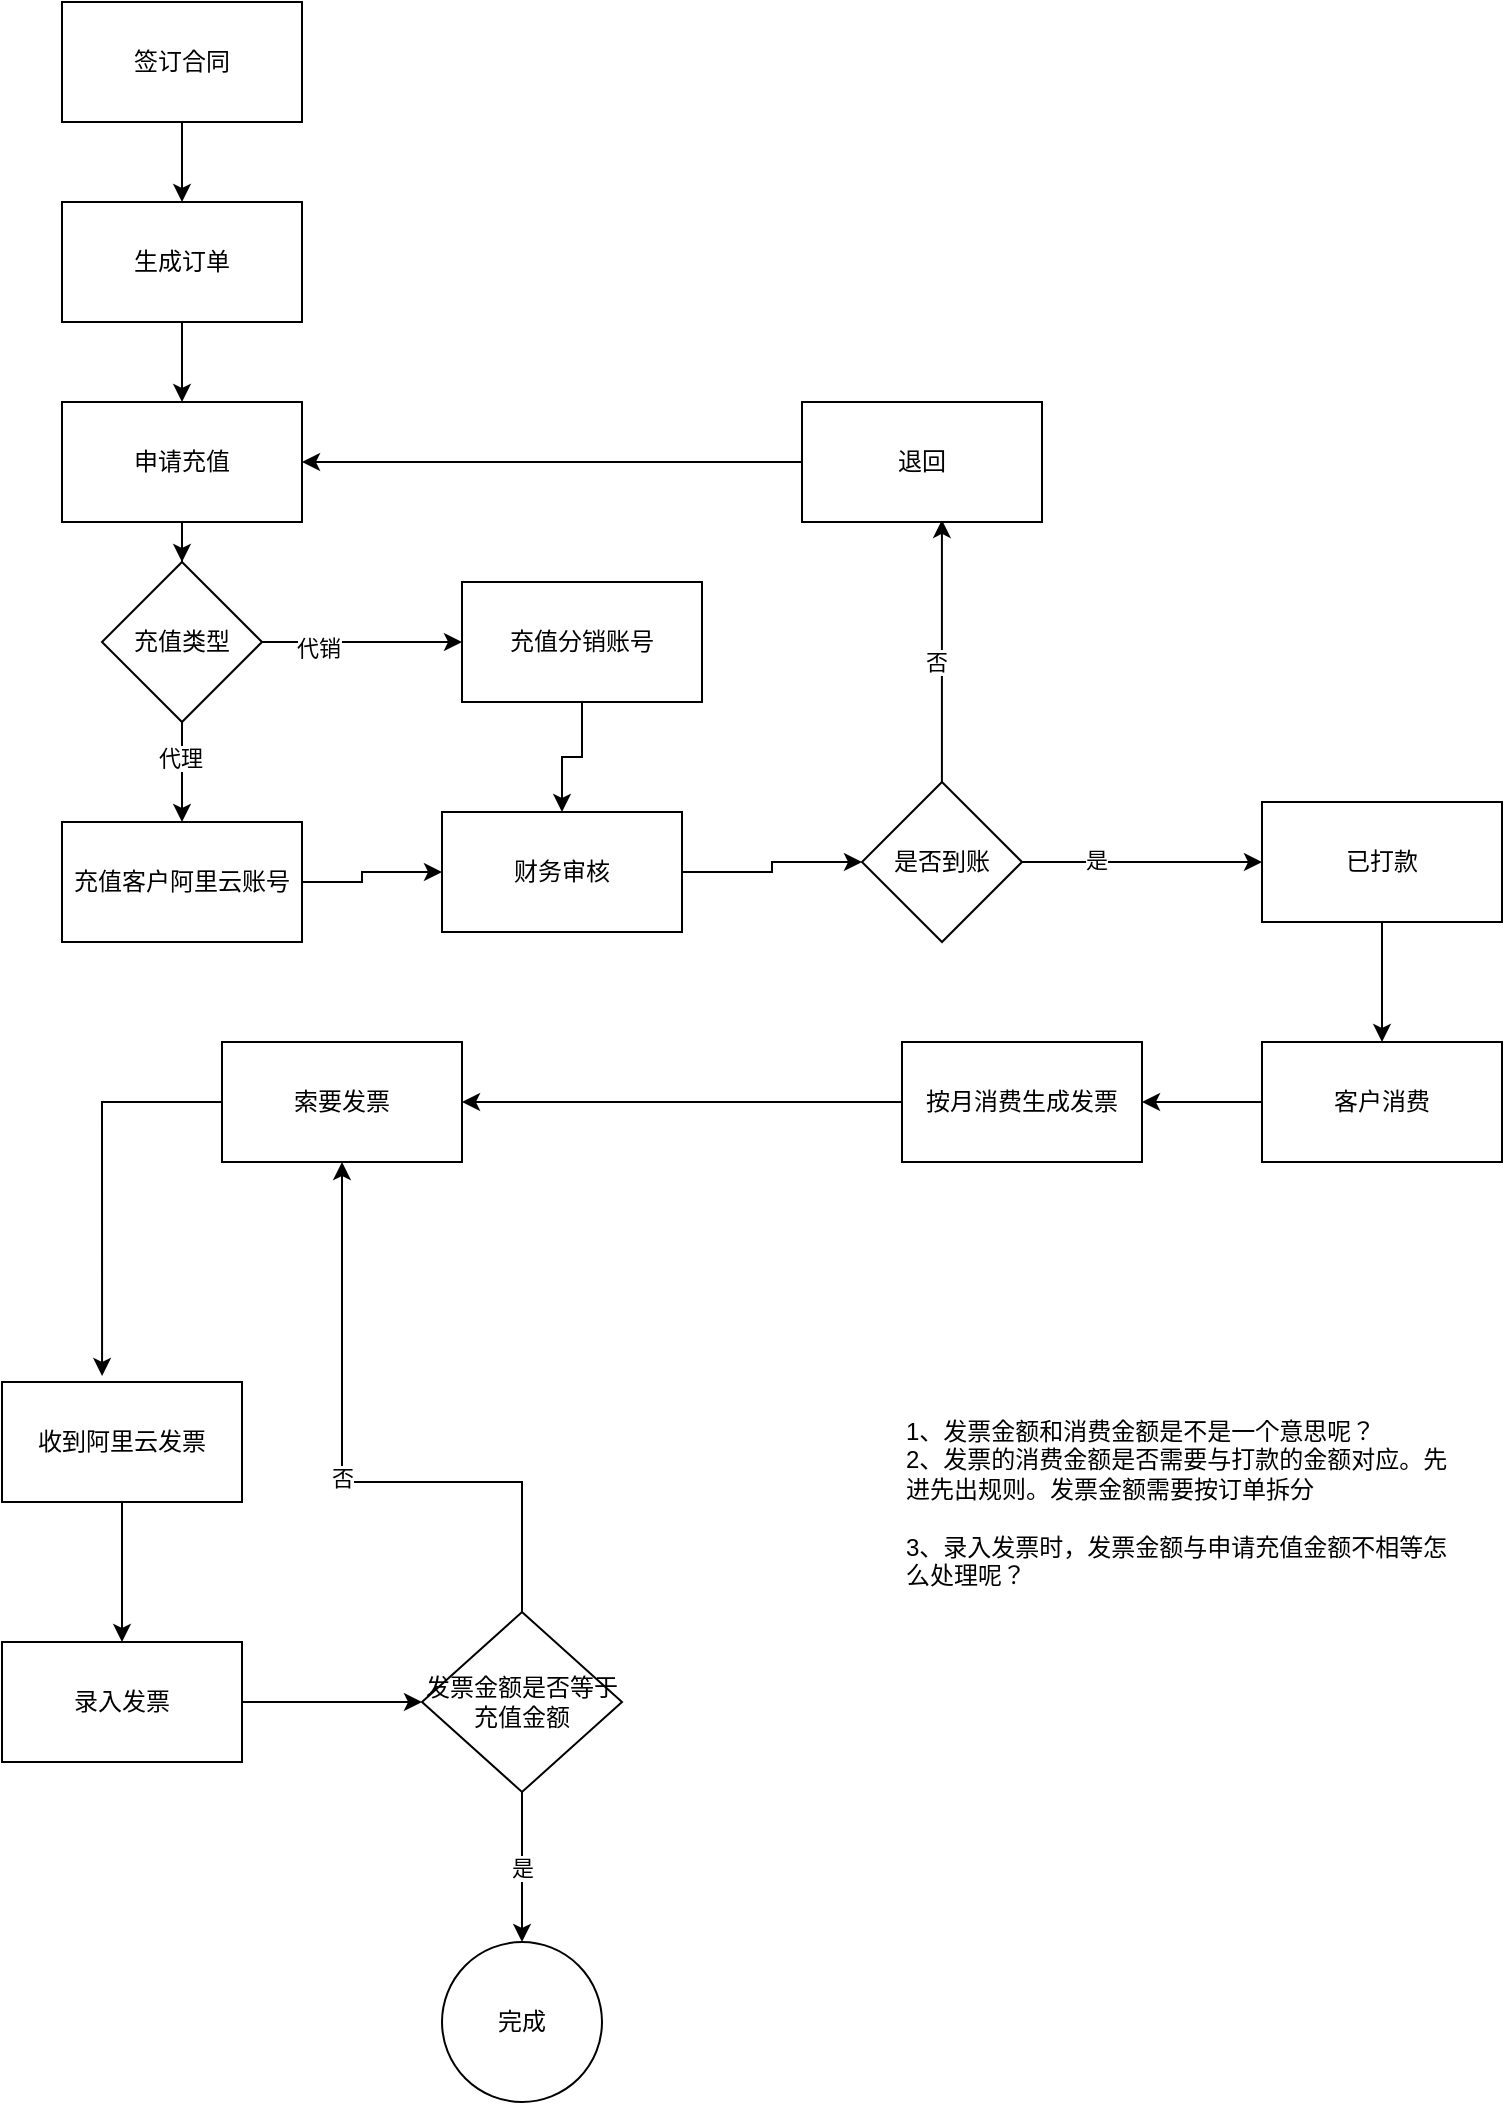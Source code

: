 <mxfile version="14.2.6" type="github">
  <diagram id="roFFfxDUJYIJc8eop7bz" name="Page-1">
    <mxGraphModel dx="1186" dy="617" grid="1" gridSize="10" guides="1" tooltips="1" connect="1" arrows="1" fold="1" page="1" pageScale="1" pageWidth="827" pageHeight="1169" math="0" shadow="0">
      <root>
        <mxCell id="0" />
        <mxCell id="1" parent="0" />
        <mxCell id="rOA4uBclnJZB5DrJUqV7-26" style="edgeStyle=orthogonalEdgeStyle;rounded=0;orthogonalLoop=1;jettySize=auto;html=1;exitX=0.5;exitY=1;exitDx=0;exitDy=0;entryX=0.5;entryY=0;entryDx=0;entryDy=0;" edge="1" parent="1" source="K8Je6sUpNGUMb3yso3Zy-1" target="K8Je6sUpNGUMb3yso3Zy-2">
          <mxGeometry relative="1" as="geometry" />
        </mxCell>
        <mxCell id="K8Je6sUpNGUMb3yso3Zy-1" value="签订合同" style="rounded=0;whiteSpace=wrap;html=1;" parent="1" vertex="1">
          <mxGeometry x="70" y="20" width="120" height="60" as="geometry" />
        </mxCell>
        <mxCell id="rOA4uBclnJZB5DrJUqV7-28" style="edgeStyle=orthogonalEdgeStyle;rounded=0;orthogonalLoop=1;jettySize=auto;html=1;exitX=0.5;exitY=1;exitDx=0;exitDy=0;entryX=0.5;entryY=0;entryDx=0;entryDy=0;" edge="1" parent="1" source="K8Je6sUpNGUMb3yso3Zy-2" target="K8Je6sUpNGUMb3yso3Zy-3">
          <mxGeometry relative="1" as="geometry" />
        </mxCell>
        <mxCell id="K8Je6sUpNGUMb3yso3Zy-2" value="生成订单" style="rounded=0;whiteSpace=wrap;html=1;" parent="1" vertex="1">
          <mxGeometry x="70" y="120" width="120" height="60" as="geometry" />
        </mxCell>
        <mxCell id="rOA4uBclnJZB5DrJUqV7-29" value="" style="edgeStyle=orthogonalEdgeStyle;rounded=0;orthogonalLoop=1;jettySize=auto;html=1;" edge="1" parent="1" source="K8Je6sUpNGUMb3yso3Zy-3" target="rOA4uBclnJZB5DrJUqV7-3">
          <mxGeometry relative="1" as="geometry" />
        </mxCell>
        <mxCell id="K8Je6sUpNGUMb3yso3Zy-3" value="申请充值" style="rounded=0;whiteSpace=wrap;html=1;" parent="1" vertex="1">
          <mxGeometry x="70" y="220" width="120" height="60" as="geometry" />
        </mxCell>
        <mxCell id="rOA4uBclnJZB5DrJUqV7-18" style="edgeStyle=orthogonalEdgeStyle;rounded=0;orthogonalLoop=1;jettySize=auto;html=1;exitX=0.5;exitY=1;exitDx=0;exitDy=0;entryX=0;entryY=0.5;entryDx=0;entryDy=0;" edge="1" parent="1" source="K8Je6sUpNGUMb3yso3Zy-4" target="K8Je6sUpNGUMb3yso3Zy-5">
          <mxGeometry relative="1" as="geometry">
            <Array as="points">
              <mxPoint x="320" y="455" />
              <mxPoint x="425" y="455" />
              <mxPoint x="425" y="450" />
            </Array>
          </mxGeometry>
        </mxCell>
        <mxCell id="K8Je6sUpNGUMb3yso3Zy-4" value="财务审核" style="rounded=0;whiteSpace=wrap;html=1;" parent="1" vertex="1">
          <mxGeometry x="260" y="425" width="120" height="60" as="geometry" />
        </mxCell>
        <mxCell id="rOA4uBclnJZB5DrJUqV7-20" style="edgeStyle=orthogonalEdgeStyle;rounded=0;orthogonalLoop=1;jettySize=auto;html=1;exitX=1;exitY=0.5;exitDx=0;exitDy=0;entryX=0;entryY=0.5;entryDx=0;entryDy=0;" edge="1" parent="1" source="K8Je6sUpNGUMb3yso3Zy-5" target="K8Je6sUpNGUMb3yso3Zy-6">
          <mxGeometry relative="1" as="geometry">
            <Array as="points" />
          </mxGeometry>
        </mxCell>
        <mxCell id="rOA4uBclnJZB5DrJUqV7-21" value="是" style="edgeLabel;html=1;align=center;verticalAlign=middle;resizable=0;points=[];" vertex="1" connectable="0" parent="rOA4uBclnJZB5DrJUqV7-20">
          <mxGeometry x="-0.391" y="1" relative="1" as="geometry">
            <mxPoint as="offset" />
          </mxGeometry>
        </mxCell>
        <mxCell id="rOA4uBclnJZB5DrJUqV7-39" style="edgeStyle=orthogonalEdgeStyle;rounded=0;orthogonalLoop=1;jettySize=auto;html=1;entryX=0.583;entryY=0.983;entryDx=0;entryDy=0;entryPerimeter=0;" edge="1" parent="1" source="K8Je6sUpNGUMb3yso3Zy-5" target="rOA4uBclnJZB5DrJUqV7-1">
          <mxGeometry relative="1" as="geometry" />
        </mxCell>
        <mxCell id="rOA4uBclnJZB5DrJUqV7-40" value="否" style="edgeLabel;html=1;align=center;verticalAlign=middle;resizable=0;points=[];" vertex="1" connectable="0" parent="rOA4uBclnJZB5DrJUqV7-39">
          <mxGeometry x="-0.084" y="3" relative="1" as="geometry">
            <mxPoint as="offset" />
          </mxGeometry>
        </mxCell>
        <mxCell id="K8Je6sUpNGUMb3yso3Zy-5" value="是否到账" style="rhombus;whiteSpace=wrap;html=1;" parent="1" vertex="1">
          <mxGeometry x="470" y="410" width="80" height="80" as="geometry" />
        </mxCell>
        <mxCell id="rOA4uBclnJZB5DrJUqV7-43" value="" style="edgeStyle=orthogonalEdgeStyle;rounded=0;orthogonalLoop=1;jettySize=auto;html=1;" edge="1" parent="1" source="K8Je6sUpNGUMb3yso3Zy-6" target="rOA4uBclnJZB5DrJUqV7-30">
          <mxGeometry relative="1" as="geometry" />
        </mxCell>
        <mxCell id="K8Je6sUpNGUMb3yso3Zy-6" value="已打款" style="rounded=0;whiteSpace=wrap;html=1;" parent="1" vertex="1">
          <mxGeometry x="670" y="420" width="120" height="60" as="geometry" />
        </mxCell>
        <mxCell id="rOA4uBclnJZB5DrJUqV7-23" style="edgeStyle=orthogonalEdgeStyle;rounded=0;orthogonalLoop=1;jettySize=auto;html=1;exitX=0;exitY=0.5;exitDx=0;exitDy=0;entryX=1;entryY=0.5;entryDx=0;entryDy=0;" edge="1" parent="1" source="rOA4uBclnJZB5DrJUqV7-1" target="K8Je6sUpNGUMb3yso3Zy-3">
          <mxGeometry relative="1" as="geometry">
            <mxPoint y="330" as="targetPoint" />
          </mxGeometry>
        </mxCell>
        <mxCell id="rOA4uBclnJZB5DrJUqV7-1" value="退回" style="rounded=0;whiteSpace=wrap;html=1;" vertex="1" parent="1">
          <mxGeometry x="440" y="220" width="120" height="60" as="geometry" />
        </mxCell>
        <mxCell id="rOA4uBclnJZB5DrJUqV7-15" style="edgeStyle=orthogonalEdgeStyle;rounded=0;orthogonalLoop=1;jettySize=auto;html=1;entryX=0.5;entryY=0;entryDx=0;entryDy=0;" edge="1" parent="1" source="rOA4uBclnJZB5DrJUqV7-2" target="K8Je6sUpNGUMb3yso3Zy-4">
          <mxGeometry relative="1" as="geometry">
            <mxPoint x="280" y="450" as="targetPoint" />
          </mxGeometry>
        </mxCell>
        <mxCell id="rOA4uBclnJZB5DrJUqV7-2" value="充值分销账号" style="rounded=0;whiteSpace=wrap;html=1;" vertex="1" parent="1">
          <mxGeometry x="270" y="310" width="120" height="60" as="geometry" />
        </mxCell>
        <mxCell id="rOA4uBclnJZB5DrJUqV7-6" style="edgeStyle=orthogonalEdgeStyle;rounded=0;orthogonalLoop=1;jettySize=auto;html=1;exitX=1;exitY=0.5;exitDx=0;exitDy=0;entryX=0;entryY=0.5;entryDx=0;entryDy=0;" edge="1" parent="1" source="rOA4uBclnJZB5DrJUqV7-3" target="rOA4uBclnJZB5DrJUqV7-2">
          <mxGeometry relative="1" as="geometry" />
        </mxCell>
        <mxCell id="rOA4uBclnJZB5DrJUqV7-9" value="代销" style="edgeLabel;html=1;align=center;verticalAlign=middle;resizable=0;points=[];" vertex="1" connectable="0" parent="rOA4uBclnJZB5DrJUqV7-6">
          <mxGeometry x="-0.44" y="-3" relative="1" as="geometry">
            <mxPoint as="offset" />
          </mxGeometry>
        </mxCell>
        <mxCell id="rOA4uBclnJZB5DrJUqV7-8" style="edgeStyle=orthogonalEdgeStyle;rounded=0;orthogonalLoop=1;jettySize=auto;html=1;exitX=0.5;exitY=1;exitDx=0;exitDy=0;entryX=0.5;entryY=0;entryDx=0;entryDy=0;" edge="1" parent="1" source="rOA4uBclnJZB5DrJUqV7-3" target="rOA4uBclnJZB5DrJUqV7-4">
          <mxGeometry relative="1" as="geometry" />
        </mxCell>
        <mxCell id="rOA4uBclnJZB5DrJUqV7-10" value="代理" style="edgeLabel;html=1;align=center;verticalAlign=middle;resizable=0;points=[];" vertex="1" connectable="0" parent="rOA4uBclnJZB5DrJUqV7-8">
          <mxGeometry x="-0.289" y="-1" relative="1" as="geometry">
            <mxPoint as="offset" />
          </mxGeometry>
        </mxCell>
        <mxCell id="rOA4uBclnJZB5DrJUqV7-3" value="充值类型" style="rhombus;whiteSpace=wrap;html=1;" vertex="1" parent="1">
          <mxGeometry x="90" y="300" width="80" height="80" as="geometry" />
        </mxCell>
        <mxCell id="rOA4uBclnJZB5DrJUqV7-13" style="edgeStyle=orthogonalEdgeStyle;rounded=0;orthogonalLoop=1;jettySize=auto;html=1;exitX=1;exitY=0.5;exitDx=0;exitDy=0;entryX=0;entryY=0.5;entryDx=0;entryDy=0;" edge="1" parent="1" source="rOA4uBclnJZB5DrJUqV7-4" target="K8Je6sUpNGUMb3yso3Zy-4">
          <mxGeometry relative="1" as="geometry">
            <Array as="points">
              <mxPoint x="220" y="460" />
              <mxPoint x="220" y="455" />
            </Array>
          </mxGeometry>
        </mxCell>
        <mxCell id="rOA4uBclnJZB5DrJUqV7-4" value="充值客户阿里云账号" style="rounded=0;whiteSpace=wrap;html=1;" vertex="1" parent="1">
          <mxGeometry x="70" y="430" width="120" height="60" as="geometry" />
        </mxCell>
        <mxCell id="rOA4uBclnJZB5DrJUqV7-69" value="" style="edgeStyle=orthogonalEdgeStyle;rounded=0;orthogonalLoop=1;jettySize=auto;html=1;" edge="1" parent="1" source="rOA4uBclnJZB5DrJUqV7-30" target="rOA4uBclnJZB5DrJUqV7-46">
          <mxGeometry relative="1" as="geometry" />
        </mxCell>
        <mxCell id="rOA4uBclnJZB5DrJUqV7-30" value="客户消费" style="rounded=0;whiteSpace=wrap;html=1;" vertex="1" parent="1">
          <mxGeometry x="670" y="540" width="120" height="60" as="geometry" />
        </mxCell>
        <mxCell id="rOA4uBclnJZB5DrJUqV7-52" style="edgeStyle=orthogonalEdgeStyle;rounded=0;orthogonalLoop=1;jettySize=auto;html=1;entryX=1;entryY=0.5;entryDx=0;entryDy=0;" edge="1" parent="1" source="rOA4uBclnJZB5DrJUqV7-46" target="rOA4uBclnJZB5DrJUqV7-50">
          <mxGeometry relative="1" as="geometry" />
        </mxCell>
        <mxCell id="rOA4uBclnJZB5DrJUqV7-46" value="按月消费生成发票" style="rounded=0;whiteSpace=wrap;html=1;" vertex="1" parent="1">
          <mxGeometry x="490" y="540" width="120" height="60" as="geometry" />
        </mxCell>
        <mxCell id="rOA4uBclnJZB5DrJUqV7-56" style="edgeStyle=orthogonalEdgeStyle;rounded=0;orthogonalLoop=1;jettySize=auto;html=1;entryX=0.417;entryY=-0.05;entryDx=0;entryDy=0;entryPerimeter=0;exitX=0;exitY=0.5;exitDx=0;exitDy=0;" edge="1" parent="1" source="rOA4uBclnJZB5DrJUqV7-50" target="rOA4uBclnJZB5DrJUqV7-53">
          <mxGeometry relative="1" as="geometry" />
        </mxCell>
        <mxCell id="rOA4uBclnJZB5DrJUqV7-50" value="索要发票" style="rounded=0;whiteSpace=wrap;html=1;" vertex="1" parent="1">
          <mxGeometry x="150" y="540" width="120" height="60" as="geometry" />
        </mxCell>
        <mxCell id="rOA4uBclnJZB5DrJUqV7-58" value="" style="edgeStyle=orthogonalEdgeStyle;rounded=0;orthogonalLoop=1;jettySize=auto;html=1;" edge="1" parent="1" source="rOA4uBclnJZB5DrJUqV7-53" target="rOA4uBclnJZB5DrJUqV7-57">
          <mxGeometry relative="1" as="geometry" />
        </mxCell>
        <mxCell id="rOA4uBclnJZB5DrJUqV7-53" value="收到阿里云发票" style="rounded=0;whiteSpace=wrap;html=1;" vertex="1" parent="1">
          <mxGeometry x="40" y="710" width="120" height="60" as="geometry" />
        </mxCell>
        <mxCell id="rOA4uBclnJZB5DrJUqV7-64" value="" style="edgeStyle=orthogonalEdgeStyle;rounded=0;orthogonalLoop=1;jettySize=auto;html=1;" edge="1" parent="1" source="rOA4uBclnJZB5DrJUqV7-57" target="rOA4uBclnJZB5DrJUqV7-60">
          <mxGeometry relative="1" as="geometry" />
        </mxCell>
        <mxCell id="rOA4uBclnJZB5DrJUqV7-57" value="录入发票" style="rounded=0;whiteSpace=wrap;html=1;" vertex="1" parent="1">
          <mxGeometry x="40" y="840" width="120" height="60" as="geometry" />
        </mxCell>
        <mxCell id="rOA4uBclnJZB5DrJUqV7-65" value="是" style="edgeStyle=orthogonalEdgeStyle;rounded=0;orthogonalLoop=1;jettySize=auto;html=1;" edge="1" parent="1" source="rOA4uBclnJZB5DrJUqV7-60" target="rOA4uBclnJZB5DrJUqV7-61">
          <mxGeometry relative="1" as="geometry" />
        </mxCell>
        <mxCell id="rOA4uBclnJZB5DrJUqV7-67" value="否" style="edgeStyle=orthogonalEdgeStyle;rounded=0;orthogonalLoop=1;jettySize=auto;html=1;entryX=0.5;entryY=1;entryDx=0;entryDy=0;" edge="1" parent="1" source="rOA4uBclnJZB5DrJUqV7-60" target="rOA4uBclnJZB5DrJUqV7-50">
          <mxGeometry relative="1" as="geometry">
            <mxPoint x="240" y="690" as="targetPoint" />
            <Array as="points">
              <mxPoint x="300" y="760" />
              <mxPoint x="210" y="760" />
            </Array>
          </mxGeometry>
        </mxCell>
        <mxCell id="rOA4uBclnJZB5DrJUqV7-60" value="发票金额是否等于充值金额" style="rhombus;whiteSpace=wrap;html=1;" vertex="1" parent="1">
          <mxGeometry x="250" y="825" width="100" height="90" as="geometry" />
        </mxCell>
        <mxCell id="rOA4uBclnJZB5DrJUqV7-61" value="完成" style="ellipse;whiteSpace=wrap;html=1;aspect=fixed;" vertex="1" parent="1">
          <mxGeometry x="260" y="990" width="80" height="80" as="geometry" />
        </mxCell>
        <mxCell id="rOA4uBclnJZB5DrJUqV7-70" value="1、发票金额和消费金额是不是一个意思呢？&lt;br&gt;2、发票的消费金额是否需要与打款的金额对应。先进先出规则。发票金额需要按订单拆分&lt;br&gt;&lt;br&gt;&lt;div&gt;&lt;span&gt;3、录入发票时，发票金额与申请充值金额不相等怎么处理呢？&lt;/span&gt;&lt;/div&gt;&lt;div&gt;&lt;span&gt;&lt;br&gt;&lt;/span&gt;&lt;/div&gt;&lt;div&gt;&lt;br&gt;&lt;/div&gt;" style="text;html=1;strokeColor=none;fillColor=none;align=left;verticalAlign=middle;whiteSpace=wrap;rounded=0;" vertex="1" parent="1">
          <mxGeometry x="490" y="730" width="280" height="110" as="geometry" />
        </mxCell>
      </root>
    </mxGraphModel>
  </diagram>
</mxfile>
